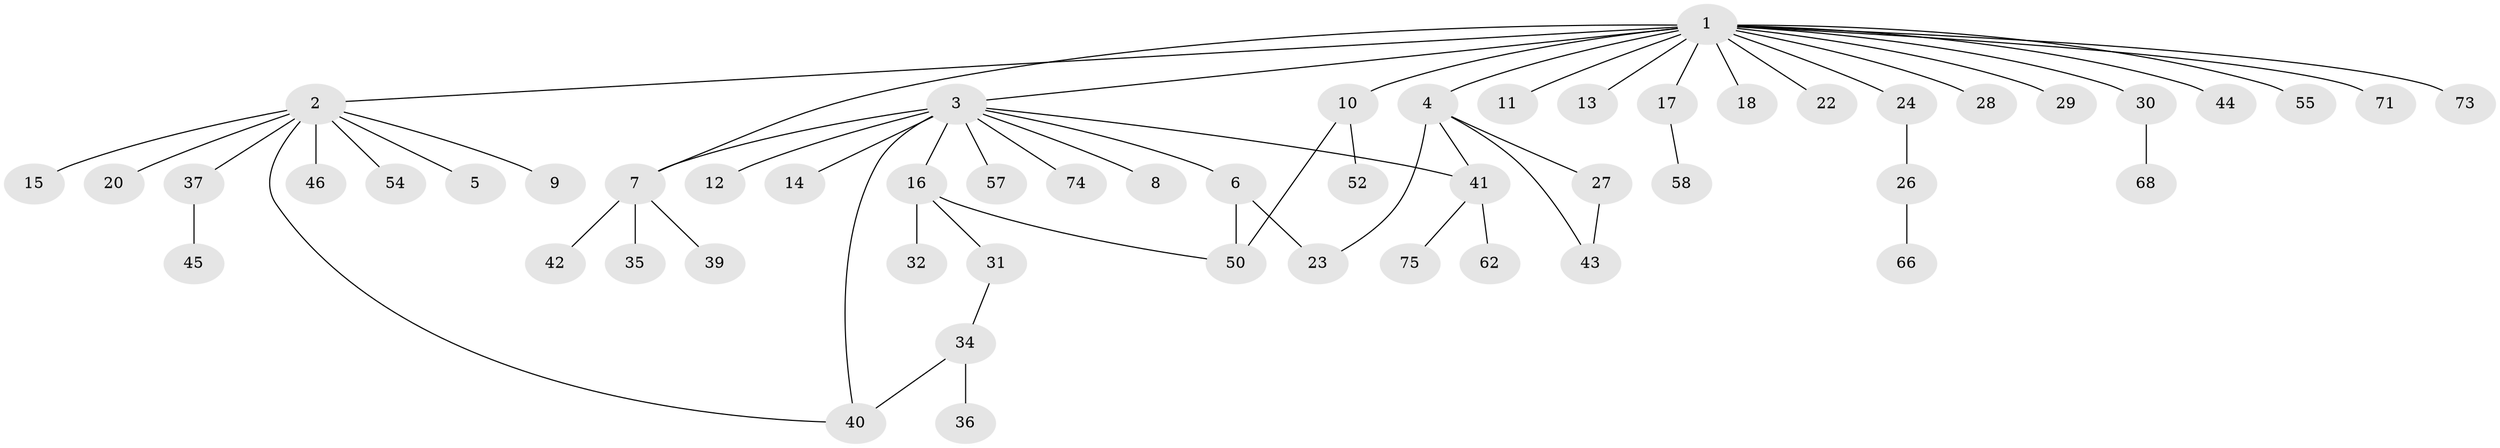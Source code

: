 // original degree distribution, {21: 0.013333333333333334, 10: 0.013333333333333334, 12: 0.013333333333333334, 4: 0.08, 1: 0.5333333333333333, 7: 0.013333333333333334, 2: 0.22666666666666666, 3: 0.10666666666666667}
// Generated by graph-tools (version 1.1) at 2025/41/03/06/25 10:41:46]
// undirected, 54 vertices, 61 edges
graph export_dot {
graph [start="1"]
  node [color=gray90,style=filled];
  1 [super="+38"];
  2 [super="+72"];
  3 [super="+64"];
  4 [super="+25"];
  5;
  6 [super="+33"];
  7 [super="+47"];
  8;
  9;
  10 [super="+19"];
  11;
  12;
  13;
  14;
  15 [super="+70"];
  16 [super="+21"];
  17 [super="+56"];
  18;
  20 [super="+49"];
  22;
  23;
  24 [super="+61"];
  26 [super="+60"];
  27 [super="+67"];
  28 [super="+63"];
  29;
  30;
  31;
  32;
  34 [super="+51"];
  35;
  36;
  37;
  39;
  40;
  41 [super="+48"];
  42;
  43 [super="+53"];
  44;
  45;
  46 [super="+59"];
  50;
  52;
  54;
  55 [super="+69"];
  57;
  58 [super="+65"];
  62;
  66;
  68;
  71;
  73;
  74;
  75;
  1 -- 2;
  1 -- 3;
  1 -- 4;
  1 -- 7 [weight=2];
  1 -- 10 [weight=2];
  1 -- 11;
  1 -- 13;
  1 -- 17;
  1 -- 18;
  1 -- 22;
  1 -- 24;
  1 -- 28;
  1 -- 29;
  1 -- 30;
  1 -- 44;
  1 -- 55;
  1 -- 71;
  1 -- 73;
  2 -- 5;
  2 -- 9;
  2 -- 15;
  2 -- 20;
  2 -- 37;
  2 -- 40;
  2 -- 46;
  2 -- 54;
  3 -- 6;
  3 -- 7 [weight=2];
  3 -- 8;
  3 -- 12;
  3 -- 14;
  3 -- 16;
  3 -- 40;
  3 -- 57;
  3 -- 74;
  3 -- 41;
  4 -- 41;
  4 -- 43;
  4 -- 27;
  4 -- 23;
  6 -- 23;
  6 -- 50;
  7 -- 35;
  7 -- 39;
  7 -- 42;
  10 -- 50;
  10 -- 52;
  16 -- 32;
  16 -- 50;
  16 -- 31;
  17 -- 58 [weight=2];
  24 -- 26;
  26 -- 66;
  27 -- 43;
  30 -- 68;
  31 -- 34;
  34 -- 36;
  34 -- 40;
  37 -- 45;
  41 -- 62;
  41 -- 75;
}
